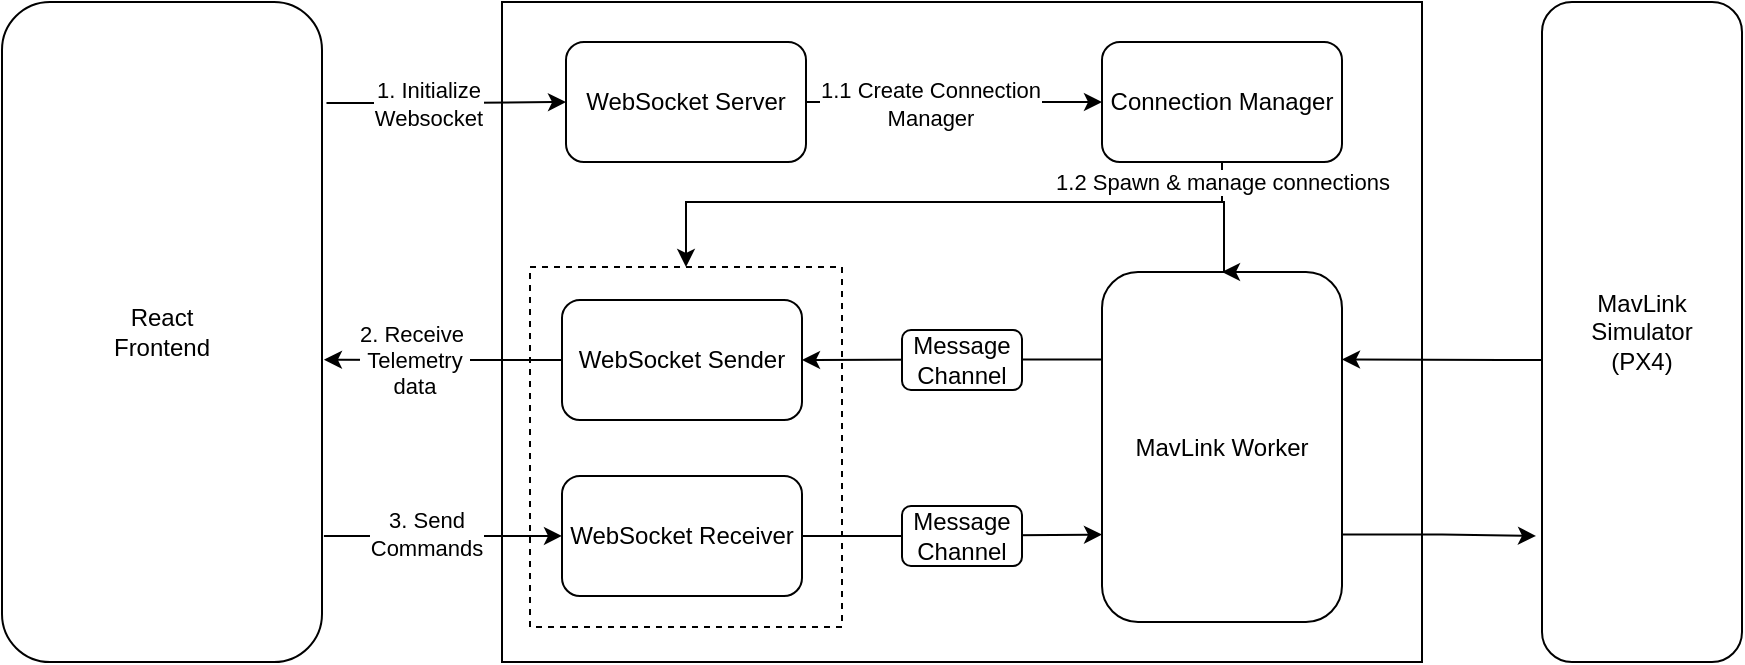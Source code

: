 <mxfile version="26.2.14">
  <diagram name="Page-1" id="gI1RzAEOd3Tn_zHF-jrt">
    <mxGraphModel dx="906" dy="738" grid="1" gridSize="10" guides="1" tooltips="1" connect="1" arrows="1" fold="1" page="1" pageScale="1" pageWidth="827" pageHeight="1169" math="0" shadow="0">
      <root>
        <mxCell id="0" />
        <mxCell id="1" parent="0" />
        <mxCell id="PQ9XfRUAOeVhtl9fQTnj-2" value="" style="rounded=0;whiteSpace=wrap;html=1;" vertex="1" parent="1">
          <mxGeometry x="280" y="40" width="460" height="330" as="geometry" />
        </mxCell>
        <mxCell id="PQ9XfRUAOeVhtl9fQTnj-36" style="edgeStyle=orthogonalEdgeStyle;rounded=0;orthogonalLoop=1;jettySize=auto;html=1;entryX=0;entryY=0.5;entryDx=0;entryDy=0;" edge="1" parent="1" source="PQ9XfRUAOeVhtl9fQTnj-3" target="PQ9XfRUAOeVhtl9fQTnj-35">
          <mxGeometry relative="1" as="geometry" />
        </mxCell>
        <mxCell id="PQ9XfRUAOeVhtl9fQTnj-37" value="1.1 Create Connection&lt;div&gt;Manager&lt;/div&gt;" style="edgeLabel;html=1;align=center;verticalAlign=middle;resizable=0;points=[];" vertex="1" connectable="0" parent="PQ9XfRUAOeVhtl9fQTnj-36">
          <mxGeometry x="-0.162" y="-1" relative="1" as="geometry">
            <mxPoint as="offset" />
          </mxGeometry>
        </mxCell>
        <mxCell id="PQ9XfRUAOeVhtl9fQTnj-3" value="WebSocket Server" style="rounded=1;whiteSpace=wrap;html=1;" vertex="1" parent="1">
          <mxGeometry x="312" y="60" width="120" height="60" as="geometry" />
        </mxCell>
        <mxCell id="PQ9XfRUAOeVhtl9fQTnj-13" style="edgeStyle=orthogonalEdgeStyle;rounded=0;orthogonalLoop=1;jettySize=auto;html=1;entryX=0;entryY=0.75;entryDx=0;entryDy=0;" edge="1" parent="1" source="PQ9XfRUAOeVhtl9fQTnj-4" target="PQ9XfRUAOeVhtl9fQTnj-6">
          <mxGeometry relative="1" as="geometry">
            <mxPoint x="580" y="300" as="targetPoint" />
          </mxGeometry>
        </mxCell>
        <mxCell id="PQ9XfRUAOeVhtl9fQTnj-4" value="WebSocket Receiver" style="rounded=1;whiteSpace=wrap;html=1;" vertex="1" parent="1">
          <mxGeometry x="310" y="277" width="120" height="60" as="geometry" />
        </mxCell>
        <mxCell id="PQ9XfRUAOeVhtl9fQTnj-5" value="WebSocket Sender" style="rounded=1;whiteSpace=wrap;html=1;" vertex="1" parent="1">
          <mxGeometry x="310" y="189" width="120" height="60" as="geometry" />
        </mxCell>
        <mxCell id="PQ9XfRUAOeVhtl9fQTnj-47" style="edgeStyle=orthogonalEdgeStyle;rounded=0;orthogonalLoop=1;jettySize=auto;html=1;exitX=0;exitY=0.25;exitDx=0;exitDy=0;entryX=1;entryY=0.5;entryDx=0;entryDy=0;" edge="1" parent="1" source="PQ9XfRUAOeVhtl9fQTnj-6" target="PQ9XfRUAOeVhtl9fQTnj-5">
          <mxGeometry relative="1" as="geometry" />
        </mxCell>
        <mxCell id="PQ9XfRUAOeVhtl9fQTnj-6" value="MavLink Worker" style="rounded=1;whiteSpace=wrap;html=1;" vertex="1" parent="1">
          <mxGeometry x="580" y="175" width="120" height="175" as="geometry" />
        </mxCell>
        <mxCell id="PQ9XfRUAOeVhtl9fQTnj-45" style="edgeStyle=orthogonalEdgeStyle;rounded=0;orthogonalLoop=1;jettySize=auto;html=1;entryX=1;entryY=0.25;entryDx=0;entryDy=0;" edge="1" parent="1" source="PQ9XfRUAOeVhtl9fQTnj-8" target="PQ9XfRUAOeVhtl9fQTnj-6">
          <mxGeometry relative="1" as="geometry">
            <Array as="points">
              <mxPoint x="780" y="219" />
              <mxPoint x="780" y="219" />
            </Array>
          </mxGeometry>
        </mxCell>
        <mxCell id="PQ9XfRUAOeVhtl9fQTnj-8" value="MavLink&lt;div&gt;Simulator&lt;/div&gt;&lt;div&gt;(PX4)&lt;/div&gt;" style="rounded=1;whiteSpace=wrap;html=1;" vertex="1" parent="1">
          <mxGeometry x="800" y="40" width="100" height="330" as="geometry" />
        </mxCell>
        <mxCell id="PQ9XfRUAOeVhtl9fQTnj-18" value="React&lt;div&gt;Frontend&lt;/div&gt;" style="rounded=1;whiteSpace=wrap;html=1;" vertex="1" parent="1">
          <mxGeometry x="30" y="40" width="160" height="330" as="geometry" />
        </mxCell>
        <mxCell id="PQ9XfRUAOeVhtl9fQTnj-31" style="edgeStyle=orthogonalEdgeStyle;rounded=0;orthogonalLoop=1;jettySize=auto;html=1;exitX=1.014;exitY=0.153;exitDx=0;exitDy=0;exitPerimeter=0;" edge="1" parent="1" source="PQ9XfRUAOeVhtl9fQTnj-18" target="PQ9XfRUAOeVhtl9fQTnj-3">
          <mxGeometry relative="1" as="geometry" />
        </mxCell>
        <mxCell id="PQ9XfRUAOeVhtl9fQTnj-32" value="1. Initialize&lt;div&gt;Websocket&lt;/div&gt;" style="edgeLabel;html=1;align=center;verticalAlign=middle;resizable=0;points=[];" vertex="1" connectable="0" parent="PQ9XfRUAOeVhtl9fQTnj-31">
          <mxGeometry x="-0.156" relative="1" as="geometry">
            <mxPoint as="offset" />
          </mxGeometry>
        </mxCell>
        <mxCell id="PQ9XfRUAOeVhtl9fQTnj-33" value="Message&lt;div&gt;Channel&lt;/div&gt;" style="rounded=1;whiteSpace=wrap;html=1;" vertex="1" parent="1">
          <mxGeometry x="480" y="204" width="60" height="30" as="geometry" />
        </mxCell>
        <mxCell id="PQ9XfRUAOeVhtl9fQTnj-34" value="Message&lt;div&gt;Channel&lt;/div&gt;" style="rounded=1;whiteSpace=wrap;html=1;" vertex="1" parent="1">
          <mxGeometry x="480" y="292" width="60" height="30" as="geometry" />
        </mxCell>
        <mxCell id="PQ9XfRUAOeVhtl9fQTnj-40" style="edgeStyle=orthogonalEdgeStyle;rounded=0;orthogonalLoop=1;jettySize=auto;html=1;entryX=0.5;entryY=0;entryDx=0;entryDy=0;" edge="1" parent="1" source="PQ9XfRUAOeVhtl9fQTnj-35" target="PQ9XfRUAOeVhtl9fQTnj-38">
          <mxGeometry relative="1" as="geometry">
            <Array as="points">
              <mxPoint x="640" y="140" />
              <mxPoint x="372" y="140" />
            </Array>
          </mxGeometry>
        </mxCell>
        <mxCell id="PQ9XfRUAOeVhtl9fQTnj-41" style="edgeStyle=orthogonalEdgeStyle;rounded=0;orthogonalLoop=1;jettySize=auto;html=1;entryX=0.5;entryY=0;entryDx=0;entryDy=0;" edge="1" parent="1" source="PQ9XfRUAOeVhtl9fQTnj-35" target="PQ9XfRUAOeVhtl9fQTnj-6">
          <mxGeometry relative="1" as="geometry">
            <mxPoint x="640" y="160" as="targetPoint" />
            <Array as="points">
              <mxPoint x="640" y="140" />
              <mxPoint x="641" y="140" />
            </Array>
          </mxGeometry>
        </mxCell>
        <mxCell id="PQ9XfRUAOeVhtl9fQTnj-42" value="1.2 Spawn &amp;amp; manage connections" style="edgeLabel;html=1;align=center;verticalAlign=middle;resizable=0;points=[];" vertex="1" connectable="0" parent="PQ9XfRUAOeVhtl9fQTnj-41">
          <mxGeometry x="-0.488" y="2" relative="1" as="geometry">
            <mxPoint x="-2" y="-5" as="offset" />
          </mxGeometry>
        </mxCell>
        <mxCell id="PQ9XfRUAOeVhtl9fQTnj-35" value="Connection Manager" style="rounded=1;whiteSpace=wrap;html=1;" vertex="1" parent="1">
          <mxGeometry x="580" y="60" width="120" height="60" as="geometry" />
        </mxCell>
        <mxCell id="PQ9XfRUAOeVhtl9fQTnj-38" value="" style="rounded=0;whiteSpace=wrap;html=1;fillColor=none;dashed=1;" vertex="1" parent="1">
          <mxGeometry x="294" y="172.5" width="156" height="180" as="geometry" />
        </mxCell>
        <mxCell id="PQ9XfRUAOeVhtl9fQTnj-48" style="edgeStyle=orthogonalEdgeStyle;rounded=0;orthogonalLoop=1;jettySize=auto;html=1;exitX=1.006;exitY=0.809;exitDx=0;exitDy=0;exitPerimeter=0;" edge="1" parent="1" source="PQ9XfRUAOeVhtl9fQTnj-18" target="PQ9XfRUAOeVhtl9fQTnj-4">
          <mxGeometry relative="1" as="geometry" />
        </mxCell>
        <mxCell id="PQ9XfRUAOeVhtl9fQTnj-49" value="3. Send&lt;div&gt;Commands&lt;/div&gt;" style="edgeLabel;html=1;align=center;verticalAlign=middle;resizable=0;points=[];" vertex="1" connectable="0" parent="PQ9XfRUAOeVhtl9fQTnj-48">
          <mxGeometry x="-0.142" y="1" relative="1" as="geometry">
            <mxPoint as="offset" />
          </mxGeometry>
        </mxCell>
        <mxCell id="PQ9XfRUAOeVhtl9fQTnj-50" style="edgeStyle=orthogonalEdgeStyle;rounded=0;orthogonalLoop=1;jettySize=auto;html=1;entryX=1.006;entryY=0.542;entryDx=0;entryDy=0;entryPerimeter=0;" edge="1" parent="1" source="PQ9XfRUAOeVhtl9fQTnj-5" target="PQ9XfRUAOeVhtl9fQTnj-18">
          <mxGeometry relative="1" as="geometry" />
        </mxCell>
        <mxCell id="PQ9XfRUAOeVhtl9fQTnj-51" value="2. Receive&amp;nbsp;&lt;div&gt;Telemetry&lt;/div&gt;&lt;div&gt;data&lt;/div&gt;" style="edgeLabel;html=1;align=center;verticalAlign=middle;resizable=0;points=[];" vertex="1" connectable="0" parent="PQ9XfRUAOeVhtl9fQTnj-50">
          <mxGeometry x="0.269" y="-2" relative="1" as="geometry">
            <mxPoint x="1" y="2" as="offset" />
          </mxGeometry>
        </mxCell>
        <mxCell id="PQ9XfRUAOeVhtl9fQTnj-52" style="edgeStyle=orthogonalEdgeStyle;rounded=0;orthogonalLoop=1;jettySize=auto;html=1;exitX=1;exitY=0.75;exitDx=0;exitDy=0;entryX=-0.03;entryY=0.809;entryDx=0;entryDy=0;entryPerimeter=0;" edge="1" parent="1" source="PQ9XfRUAOeVhtl9fQTnj-6" target="PQ9XfRUAOeVhtl9fQTnj-8">
          <mxGeometry relative="1" as="geometry" />
        </mxCell>
      </root>
    </mxGraphModel>
  </diagram>
</mxfile>
